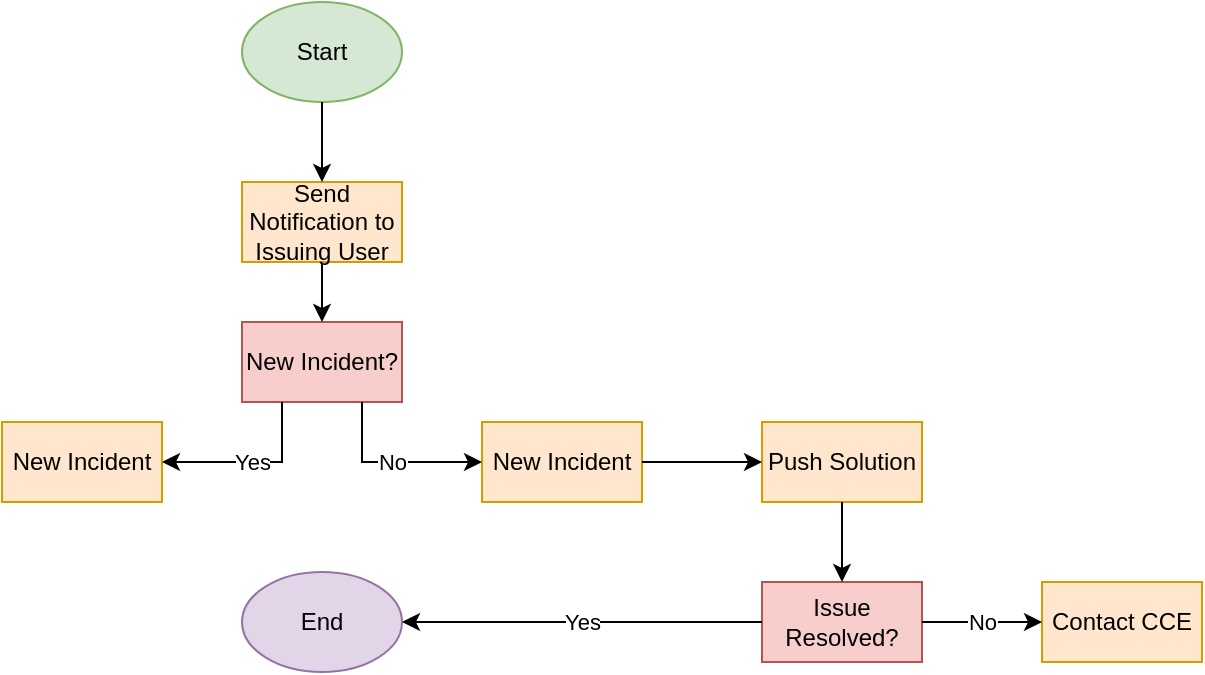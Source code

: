 <mxfile version="20.8.20" type="github">
  <diagram id="C5RBs43oDa-KdzZeNtuy" name="Page-1">
    <mxGraphModel dx="966" dy="1829" grid="1" gridSize="10" guides="1" tooltips="1" connect="1" arrows="1" fold="1" page="1" pageScale="1" pageWidth="827" pageHeight="1169" math="0" shadow="0">
      <root>
        <mxCell id="WIyWlLk6GJQsqaUBKTNV-0" />
        <mxCell id="WIyWlLk6GJQsqaUBKTNV-1" parent="WIyWlLk6GJQsqaUBKTNV-0" />
        <mxCell id="dmz1GYS6OPMDdzIuNLGM-0" value="Start" style="ellipse;whiteSpace=wrap;html=1;fillColor=#d5e8d4;strokeColor=#82b366;" vertex="1" parent="WIyWlLk6GJQsqaUBKTNV-1">
          <mxGeometry x="320" y="-10" width="80" height="50" as="geometry" />
        </mxCell>
        <mxCell id="dmz1GYS6OPMDdzIuNLGM-1" value="New Incident?" style="rounded=0;whiteSpace=wrap;html=1;fillColor=#f8cecc;strokeColor=#b85450;" vertex="1" parent="WIyWlLk6GJQsqaUBKTNV-1">
          <mxGeometry x="320" y="150" width="80" height="40" as="geometry" />
        </mxCell>
        <mxCell id="dmz1GYS6OPMDdzIuNLGM-2" value="" style="endArrow=classic;html=1;rounded=0;entryX=0.5;entryY=0;entryDx=0;entryDy=0;" edge="1" parent="WIyWlLk6GJQsqaUBKTNV-1" target="dmz1GYS6OPMDdzIuNLGM-1">
          <mxGeometry width="50" height="50" relative="1" as="geometry">
            <mxPoint x="360" y="120" as="sourcePoint" />
            <mxPoint x="440" y="320" as="targetPoint" />
          </mxGeometry>
        </mxCell>
        <mxCell id="dmz1GYS6OPMDdzIuNLGM-3" value="New Incident" style="rounded=0;whiteSpace=wrap;html=1;fillColor=#ffe6cc;strokeColor=#d79b00;" vertex="1" parent="WIyWlLk6GJQsqaUBKTNV-1">
          <mxGeometry x="440" y="200" width="80" height="40" as="geometry" />
        </mxCell>
        <mxCell id="dmz1GYS6OPMDdzIuNLGM-4" value="New Incident" style="rounded=0;whiteSpace=wrap;html=1;fillColor=#ffe6cc;strokeColor=#d79b00;" vertex="1" parent="WIyWlLk6GJQsqaUBKTNV-1">
          <mxGeometry x="200" y="200" width="80" height="40" as="geometry" />
        </mxCell>
        <mxCell id="dmz1GYS6OPMDdzIuNLGM-6" value="" style="endArrow=classic;html=1;rounded=0;exitX=0.75;exitY=1;exitDx=0;exitDy=0;entryX=0;entryY=0.5;entryDx=0;entryDy=0;" edge="1" parent="WIyWlLk6GJQsqaUBKTNV-1" source="dmz1GYS6OPMDdzIuNLGM-1" target="dmz1GYS6OPMDdzIuNLGM-3">
          <mxGeometry relative="1" as="geometry">
            <mxPoint x="320" y="300" as="sourcePoint" />
            <mxPoint x="420" y="300" as="targetPoint" />
            <Array as="points">
              <mxPoint x="380" y="220" />
            </Array>
          </mxGeometry>
        </mxCell>
        <mxCell id="dmz1GYS6OPMDdzIuNLGM-7" value="No" style="edgeLabel;resizable=0;html=1;align=center;verticalAlign=middle;" connectable="0" vertex="1" parent="dmz1GYS6OPMDdzIuNLGM-6">
          <mxGeometry relative="1" as="geometry" />
        </mxCell>
        <mxCell id="dmz1GYS6OPMDdzIuNLGM-9" value="" style="endArrow=classic;html=1;rounded=0;exitX=0.25;exitY=1;exitDx=0;exitDy=0;entryX=1;entryY=0.5;entryDx=0;entryDy=0;" edge="1" parent="WIyWlLk6GJQsqaUBKTNV-1" source="dmz1GYS6OPMDdzIuNLGM-1" target="dmz1GYS6OPMDdzIuNLGM-4">
          <mxGeometry relative="1" as="geometry">
            <mxPoint x="354" y="290" as="sourcePoint" />
            <mxPoint x="414" y="320" as="targetPoint" />
            <Array as="points">
              <mxPoint x="340" y="220" />
              <mxPoint x="320" y="220" />
            </Array>
          </mxGeometry>
        </mxCell>
        <mxCell id="dmz1GYS6OPMDdzIuNLGM-10" value="Yes" style="edgeLabel;resizable=0;html=1;align=center;verticalAlign=middle;" connectable="0" vertex="1" parent="dmz1GYS6OPMDdzIuNLGM-9">
          <mxGeometry relative="1" as="geometry" />
        </mxCell>
        <mxCell id="dmz1GYS6OPMDdzIuNLGM-11" value="Push Solution" style="rounded=0;whiteSpace=wrap;html=1;fillColor=#ffe6cc;strokeColor=#d79b00;" vertex="1" parent="WIyWlLk6GJQsqaUBKTNV-1">
          <mxGeometry x="580" y="200" width="80" height="40" as="geometry" />
        </mxCell>
        <mxCell id="dmz1GYS6OPMDdzIuNLGM-12" value="" style="endArrow=classic;html=1;rounded=0;exitX=1;exitY=0.5;exitDx=0;exitDy=0;entryX=0;entryY=0.5;entryDx=0;entryDy=0;" edge="1" parent="WIyWlLk6GJQsqaUBKTNV-1" source="dmz1GYS6OPMDdzIuNLGM-3" target="dmz1GYS6OPMDdzIuNLGM-11">
          <mxGeometry width="50" height="50" relative="1" as="geometry">
            <mxPoint x="560" y="240" as="sourcePoint" />
            <mxPoint x="560" y="280" as="targetPoint" />
          </mxGeometry>
        </mxCell>
        <mxCell id="dmz1GYS6OPMDdzIuNLGM-14" value="Issue Resolved?" style="rounded=0;whiteSpace=wrap;html=1;fillColor=#f8cecc;strokeColor=#b85450;" vertex="1" parent="WIyWlLk6GJQsqaUBKTNV-1">
          <mxGeometry x="580" y="280" width="80" height="40" as="geometry" />
        </mxCell>
        <mxCell id="dmz1GYS6OPMDdzIuNLGM-15" value="" style="endArrow=classic;html=1;rounded=0;exitX=0.5;exitY=1;exitDx=0;exitDy=0;" edge="1" parent="WIyWlLk6GJQsqaUBKTNV-1" source="dmz1GYS6OPMDdzIuNLGM-11" target="dmz1GYS6OPMDdzIuNLGM-14">
          <mxGeometry width="50" height="50" relative="1" as="geometry">
            <mxPoint x="530" y="230" as="sourcePoint" />
            <mxPoint x="590" y="230" as="targetPoint" />
          </mxGeometry>
        </mxCell>
        <mxCell id="dmz1GYS6OPMDdzIuNLGM-16" value="End" style="ellipse;whiteSpace=wrap;html=1;fillColor=#e1d5e7;strokeColor=#9673a6;" vertex="1" parent="WIyWlLk6GJQsqaUBKTNV-1">
          <mxGeometry x="320" y="275" width="80" height="50" as="geometry" />
        </mxCell>
        <mxCell id="dmz1GYS6OPMDdzIuNLGM-17" value="" style="endArrow=classic;html=1;rounded=0;exitX=0;exitY=0.5;exitDx=0;exitDy=0;entryX=1;entryY=0.5;entryDx=0;entryDy=0;" edge="1" parent="WIyWlLk6GJQsqaUBKTNV-1" source="dmz1GYS6OPMDdzIuNLGM-14" target="dmz1GYS6OPMDdzIuNLGM-16">
          <mxGeometry relative="1" as="geometry">
            <mxPoint x="350" y="200" as="sourcePoint" />
            <mxPoint x="290" y="230" as="targetPoint" />
            <Array as="points">
              <mxPoint x="520" y="300" />
            </Array>
          </mxGeometry>
        </mxCell>
        <mxCell id="dmz1GYS6OPMDdzIuNLGM-18" value="Yes" style="edgeLabel;resizable=0;html=1;align=center;verticalAlign=middle;" connectable="0" vertex="1" parent="dmz1GYS6OPMDdzIuNLGM-17">
          <mxGeometry relative="1" as="geometry" />
        </mxCell>
        <mxCell id="dmz1GYS6OPMDdzIuNLGM-21" value="Contact CCE" style="rounded=0;whiteSpace=wrap;html=1;fillColor=#ffe6cc;strokeColor=#d79b00;" vertex="1" parent="WIyWlLk6GJQsqaUBKTNV-1">
          <mxGeometry x="720" y="280" width="80" height="40" as="geometry" />
        </mxCell>
        <mxCell id="dmz1GYS6OPMDdzIuNLGM-22" value="" style="endArrow=classic;html=1;rounded=0;" edge="1" parent="WIyWlLk6GJQsqaUBKTNV-1">
          <mxGeometry relative="1" as="geometry">
            <mxPoint x="660" y="300" as="sourcePoint" />
            <mxPoint x="720" y="300" as="targetPoint" />
          </mxGeometry>
        </mxCell>
        <mxCell id="dmz1GYS6OPMDdzIuNLGM-23" value="No" style="edgeLabel;resizable=0;html=1;align=center;verticalAlign=middle;" connectable="0" vertex="1" parent="dmz1GYS6OPMDdzIuNLGM-22">
          <mxGeometry relative="1" as="geometry" />
        </mxCell>
        <mxCell id="dmz1GYS6OPMDdzIuNLGM-24" value="Send Notification to Issuing User" style="rounded=0;whiteSpace=wrap;html=1;fillColor=#ffe6cc;strokeColor=#d79b00;" vertex="1" parent="WIyWlLk6GJQsqaUBKTNV-1">
          <mxGeometry x="320" y="80" width="80" height="40" as="geometry" />
        </mxCell>
        <mxCell id="dmz1GYS6OPMDdzIuNLGM-25" value="" style="endArrow=classic;html=1;rounded=0;entryX=0.5;entryY=0;entryDx=0;entryDy=0;exitX=0.5;exitY=1;exitDx=0;exitDy=0;" edge="1" parent="WIyWlLk6GJQsqaUBKTNV-1" source="dmz1GYS6OPMDdzIuNLGM-0" target="dmz1GYS6OPMDdzIuNLGM-24">
          <mxGeometry width="50" height="50" relative="1" as="geometry">
            <mxPoint x="469" y="20" as="sourcePoint" />
            <mxPoint x="359" y="80" as="targetPoint" />
          </mxGeometry>
        </mxCell>
      </root>
    </mxGraphModel>
  </diagram>
</mxfile>
